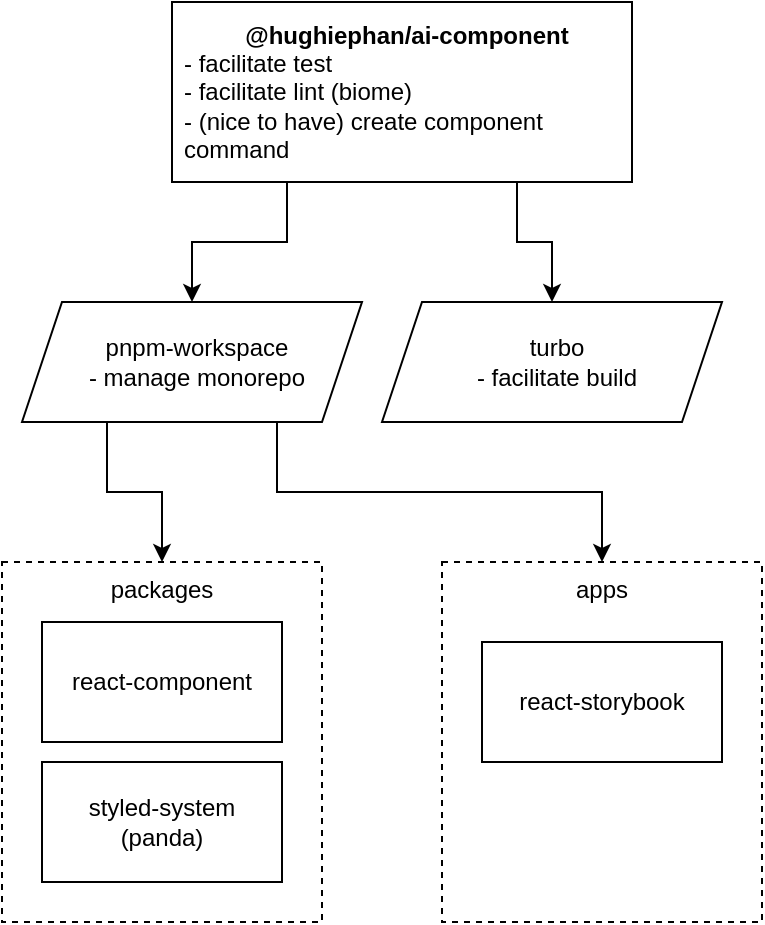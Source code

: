 <mxfile version="24.6.4" type="device">
  <diagram name="Page-1" id="L_jQcBzygwHS7dVCGeIs">
    <mxGraphModel dx="657" dy="606" grid="1" gridSize="10" guides="1" tooltips="1" connect="1" arrows="1" fold="1" page="1" pageScale="1" pageWidth="850" pageHeight="1100" math="0" shadow="0">
      <root>
        <mxCell id="0" />
        <mxCell id="1" parent="0" />
        <mxCell id="arGrMD_ZbEJMeMaSYaML-4" value="" style="edgeStyle=orthogonalEdgeStyle;rounded=0;orthogonalLoop=1;jettySize=auto;html=1;exitX=0.25;exitY=1;exitDx=0;exitDy=0;" parent="1" source="yfNEpRg3yUBYpm7agEhn-1" target="arGrMD_ZbEJMeMaSYaML-3" edge="1">
          <mxGeometry relative="1" as="geometry" />
        </mxCell>
        <mxCell id="_BDqx24SGpCn-TJxoDKo-2" style="edgeStyle=orthogonalEdgeStyle;rounded=0;orthogonalLoop=1;jettySize=auto;html=1;exitX=0.75;exitY=1;exitDx=0;exitDy=0;" edge="1" parent="1" source="yfNEpRg3yUBYpm7agEhn-1" target="_BDqx24SGpCn-TJxoDKo-1">
          <mxGeometry relative="1" as="geometry" />
        </mxCell>
        <mxCell id="yfNEpRg3yUBYpm7agEhn-1" value="&lt;b&gt;@hughiephan/ai-component&lt;/b&gt;&lt;br&gt;&lt;div style=&quot;text-align: left;&quot;&gt;&lt;span style=&quot;background-color: initial;&quot;&gt;- facilitate test&lt;/span&gt;&lt;/div&gt;&lt;div style=&quot;text-align: left;&quot;&gt;&lt;span style=&quot;background-color: initial;&quot;&gt;- facilitate lint (biome)&lt;/span&gt;&lt;/div&gt;&lt;div style=&quot;text-align: left;&quot;&gt;- (nice to have) create component command&lt;/div&gt;" style="rounded=0;whiteSpace=wrap;html=1;spacingLeft=5;" parent="1" vertex="1">
          <mxGeometry x="475" y="360" width="230" height="90" as="geometry" />
        </mxCell>
        <mxCell id="yfNEpRg3yUBYpm7agEhn-2" value="packages" style="rounded=0;whiteSpace=wrap;html=1;verticalAlign=top;dashed=1;" parent="1" vertex="1">
          <mxGeometry x="390" y="640" width="160" height="180" as="geometry" />
        </mxCell>
        <mxCell id="arGrMD_ZbEJMeMaSYaML-9" style="edgeStyle=orthogonalEdgeStyle;rounded=0;orthogonalLoop=1;jettySize=auto;html=1;exitX=0.25;exitY=1;exitDx=0;exitDy=0;" parent="1" source="arGrMD_ZbEJMeMaSYaML-3" target="yfNEpRg3yUBYpm7agEhn-2" edge="1">
          <mxGeometry relative="1" as="geometry" />
        </mxCell>
        <mxCell id="arGrMD_ZbEJMeMaSYaML-10" style="edgeStyle=orthogonalEdgeStyle;rounded=0;orthogonalLoop=1;jettySize=auto;html=1;exitX=0.75;exitY=1;exitDx=0;exitDy=0;entryX=0.5;entryY=0;entryDx=0;entryDy=0;" parent="1" source="arGrMD_ZbEJMeMaSYaML-3" target="arGrMD_ZbEJMeMaSYaML-5" edge="1">
          <mxGeometry relative="1" as="geometry" />
        </mxCell>
        <mxCell id="arGrMD_ZbEJMeMaSYaML-3" value="pnpm-workspace&lt;br&gt;&lt;div style=&quot;text-align: left;&quot;&gt;&lt;span style=&quot;background-color: initial;&quot;&gt;- manage monorepo&lt;/span&gt;&lt;/div&gt;" style="shape=parallelogram;perimeter=parallelogramPerimeter;whiteSpace=wrap;html=1;fixedSize=1;rounded=0;spacingLeft=5;" parent="1" vertex="1">
          <mxGeometry x="400" y="510" width="170" height="60" as="geometry" />
        </mxCell>
        <mxCell id="arGrMD_ZbEJMeMaSYaML-5" value="apps" style="rounded=0;whiteSpace=wrap;html=1;verticalAlign=top;dashed=1;" parent="1" vertex="1">
          <mxGeometry x="610" y="640" width="160" height="180" as="geometry" />
        </mxCell>
        <mxCell id="arGrMD_ZbEJMeMaSYaML-6" value="react-storybook" style="rounded=0;whiteSpace=wrap;html=1;" parent="1" vertex="1">
          <mxGeometry x="630" y="680" width="120" height="60" as="geometry" />
        </mxCell>
        <mxCell id="arGrMD_ZbEJMeMaSYaML-7" value="react-component" style="rounded=0;whiteSpace=wrap;html=1;" parent="1" vertex="1">
          <mxGeometry x="410" y="670" width="120" height="60" as="geometry" />
        </mxCell>
        <mxCell id="arGrMD_ZbEJMeMaSYaML-8" value="styled-system (panda)" style="rounded=0;whiteSpace=wrap;html=1;" parent="1" vertex="1">
          <mxGeometry x="410" y="740" width="120" height="60" as="geometry" />
        </mxCell>
        <mxCell id="_BDqx24SGpCn-TJxoDKo-1" value="turbo&lt;br&gt;- facilitate build" style="shape=parallelogram;perimeter=parallelogramPerimeter;whiteSpace=wrap;html=1;fixedSize=1;rounded=0;spacingLeft=5;" vertex="1" parent="1">
          <mxGeometry x="580" y="510" width="170" height="60" as="geometry" />
        </mxCell>
      </root>
    </mxGraphModel>
  </diagram>
</mxfile>
